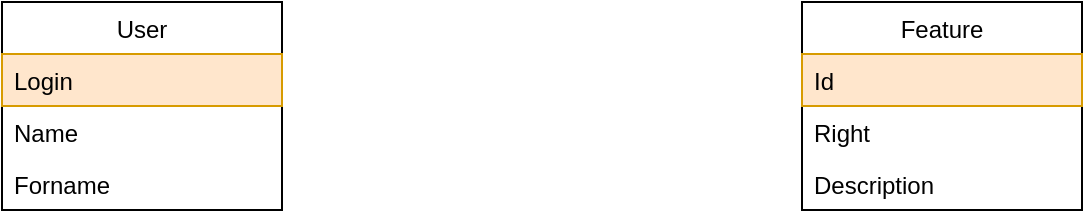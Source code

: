 <mxfile version="13.4.2" type="github"><diagram id="5V1nyNQfHLVZxOQOwhJZ" name="Page-1"><mxGraphModel dx="614" dy="573" grid="1" gridSize="10" guides="1" tooltips="1" connect="1" arrows="1" fold="1" page="1" pageScale="1" pageWidth="827" pageHeight="1169" math="0" shadow="0"><root><mxCell id="0"/><mxCell id="1" parent="0"/><mxCell id="_YAfsnba2OgmXkQDMXKB-1" value="Feature" style="swimlane;fontStyle=0;childLayout=stackLayout;horizontal=1;startSize=26;fillColor=none;horizontalStack=0;resizeParent=1;resizeParentMax=0;resizeLast=0;collapsible=1;marginBottom=0;" vertex="1" parent="1"><mxGeometry x="570" y="100" width="140" height="104" as="geometry"/></mxCell><mxCell id="_YAfsnba2OgmXkQDMXKB-2" value="Id" style="text;strokeColor=#d79b00;fillColor=#ffe6cc;align=left;verticalAlign=top;spacingLeft=4;spacingRight=4;overflow=hidden;rotatable=0;points=[[0,0.5],[1,0.5]];portConstraint=eastwest;" vertex="1" parent="_YAfsnba2OgmXkQDMXKB-1"><mxGeometry y="26" width="140" height="26" as="geometry"/></mxCell><mxCell id="_YAfsnba2OgmXkQDMXKB-3" value="Right" style="text;strokeColor=none;fillColor=none;align=left;verticalAlign=top;spacingLeft=4;spacingRight=4;overflow=hidden;rotatable=0;points=[[0,0.5],[1,0.5]];portConstraint=eastwest;" vertex="1" parent="_YAfsnba2OgmXkQDMXKB-1"><mxGeometry y="52" width="140" height="26" as="geometry"/></mxCell><mxCell id="_YAfsnba2OgmXkQDMXKB-4" value="Description" style="text;strokeColor=none;fillColor=none;align=left;verticalAlign=top;spacingLeft=4;spacingRight=4;overflow=hidden;rotatable=0;points=[[0,0.5],[1,0.5]];portConstraint=eastwest;" vertex="1" parent="_YAfsnba2OgmXkQDMXKB-1"><mxGeometry y="78" width="140" height="26" as="geometry"/></mxCell><mxCell id="MBpV7pa9TwQh67zUomph-1" value="User" style="swimlane;fontStyle=0;childLayout=stackLayout;horizontal=1;startSize=26;fillColor=none;horizontalStack=0;resizeParent=1;resizeParentMax=0;resizeLast=0;collapsible=1;marginBottom=0;" parent="1" vertex="1"><mxGeometry x="170" y="100" width="140" height="104" as="geometry"/></mxCell><mxCell id="MBpV7pa9TwQh67zUomph-2" value="Login" style="text;strokeColor=#d79b00;fillColor=#ffe6cc;align=left;verticalAlign=top;spacingLeft=4;spacingRight=4;overflow=hidden;rotatable=0;points=[[0,0.5],[1,0.5]];portConstraint=eastwest;" parent="MBpV7pa9TwQh67zUomph-1" vertex="1"><mxGeometry y="26" width="140" height="26" as="geometry"/></mxCell><mxCell id="MBpV7pa9TwQh67zUomph-3" value="Name" style="text;strokeColor=none;fillColor=none;align=left;verticalAlign=top;spacingLeft=4;spacingRight=4;overflow=hidden;rotatable=0;points=[[0,0.5],[1,0.5]];portConstraint=eastwest;" parent="MBpV7pa9TwQh67zUomph-1" vertex="1"><mxGeometry y="52" width="140" height="26" as="geometry"/></mxCell><mxCell id="MBpV7pa9TwQh67zUomph-4" value="Forname" style="text;strokeColor=none;fillColor=none;align=left;verticalAlign=top;spacingLeft=4;spacingRight=4;overflow=hidden;rotatable=0;points=[[0,0.5],[1,0.5]];portConstraint=eastwest;" parent="MBpV7pa9TwQh67zUomph-1" vertex="1"><mxGeometry y="78" width="140" height="26" as="geometry"/></mxCell></root></mxGraphModel></diagram></mxfile>